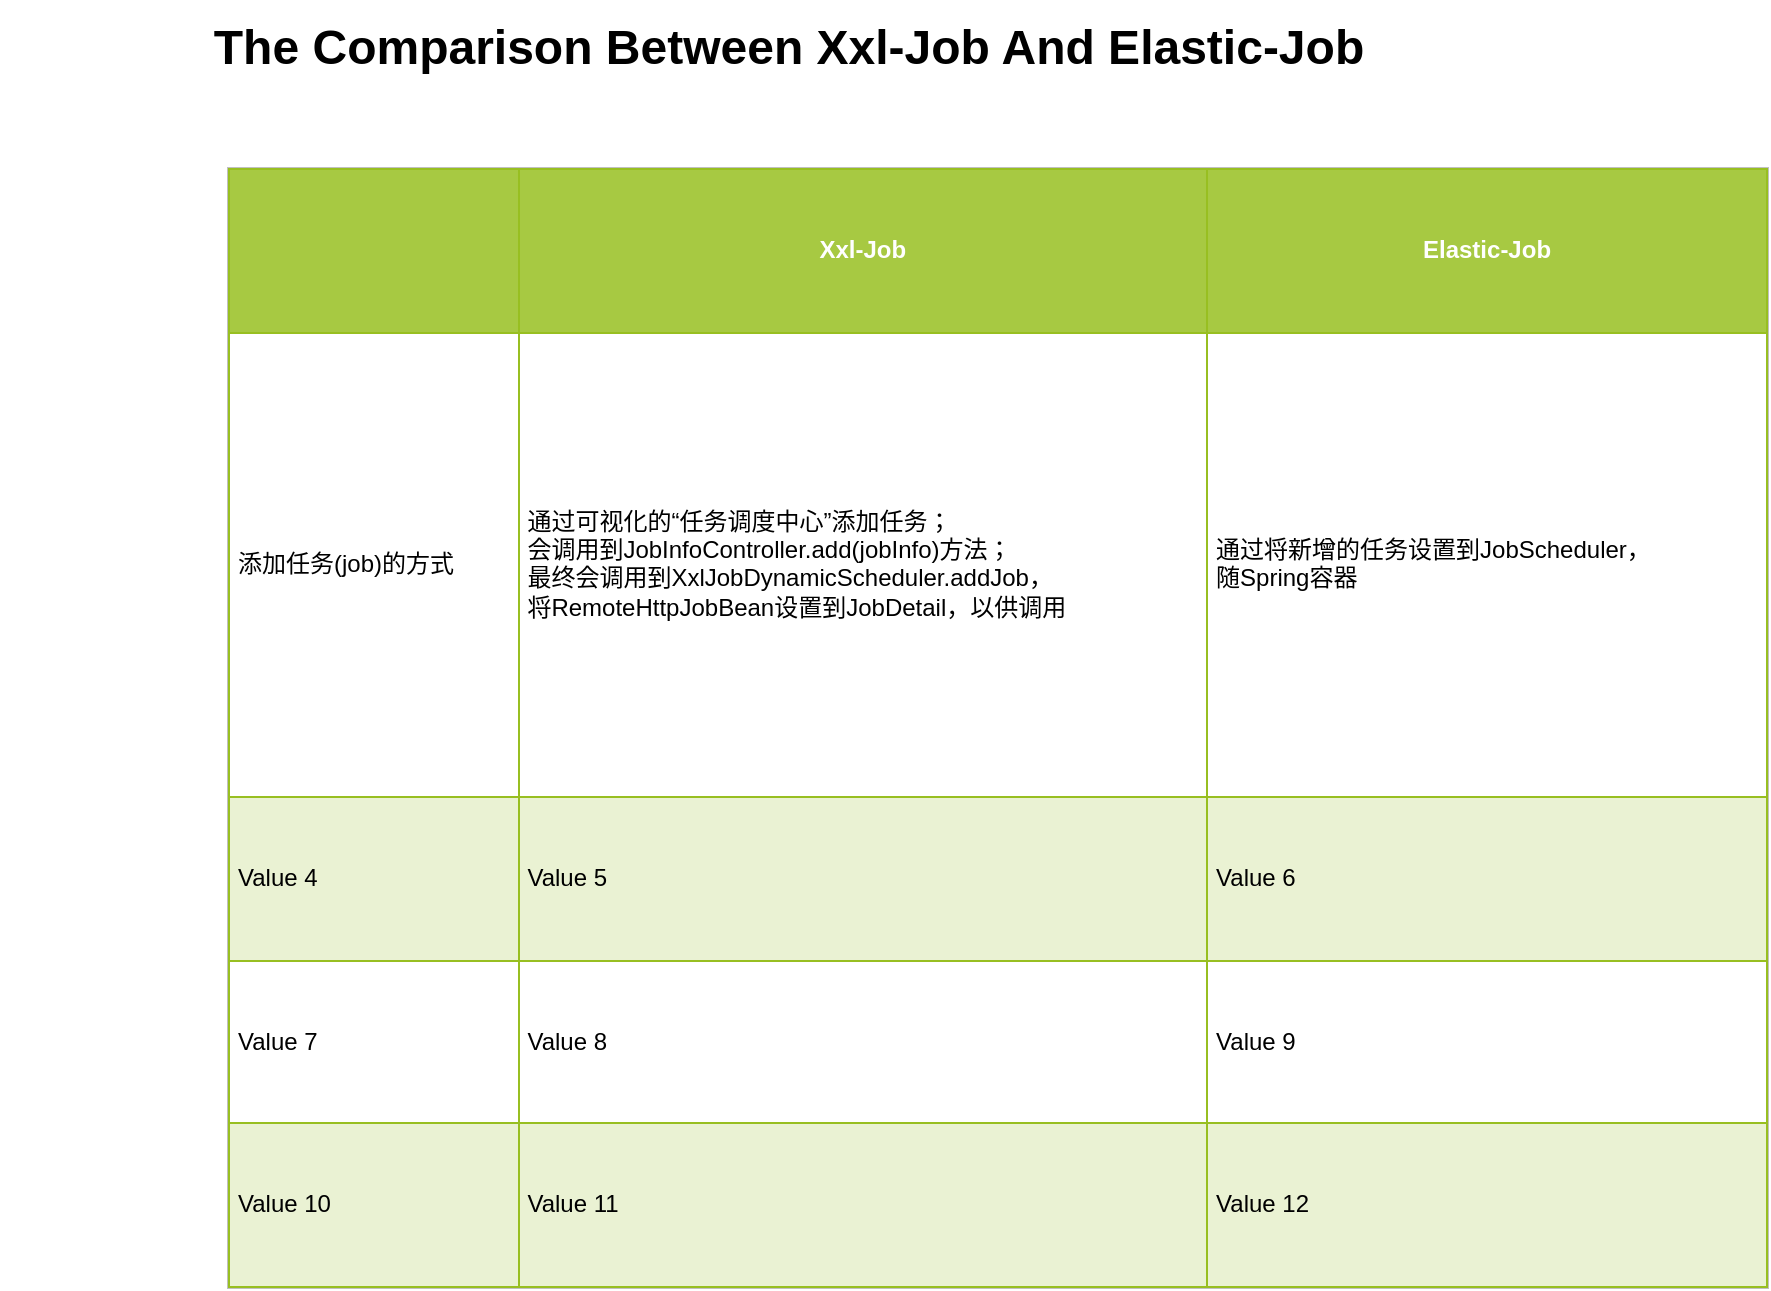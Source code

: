 <mxfile version="10.7.5" type="github"><diagram name="Page-1" id="bd83a815-5ea8-2e97-e5ec-87c9f400f2fa"><mxGraphModel dx="1663" dy="708" grid="1" gridSize="10" guides="1" tooltips="1" connect="1" arrows="1" fold="1" page="1" pageScale="1.5" pageWidth="1169" pageHeight="826" background="#ffffff" math="0" shadow="0"><root><mxCell id="0" style=";html=1;"/><mxCell id="1" style=";html=1;" parent="0"/><mxCell id="1516e18e63f93b96-3" value="The C&lt;span&gt;omparison Between Xxl-Job And Elastic-Job&lt;/span&gt;" style="text;strokeColor=none;fillColor=none;html=1;fontSize=24;fontStyle=1;verticalAlign=middle;align=center;rounded=0;shadow=1;" parent="1" vertex="1"><mxGeometry x="300" y="70" width="780" height="40" as="geometry"/></mxCell><mxCell id="aVJuLsUgOL85IlQQ9Hnr-1" value="&lt;table border=&quot;1&quot; width=&quot;100%&quot; cellpadding=&quot;4&quot; style=&quot;width: 100% ; height: 100% ; border-collapse: collapse&quot;&gt;&lt;tbody&gt;&lt;tr style=&quot;background-color: #a7c942 ; color: #ffffff ; border: 1px solid #98bf21&quot;&gt;&lt;th align=&quot;left&quot;&gt;&lt;br&gt;&lt;/th&gt;&lt;th align=&quot;left&quot; style=&quot;text-align: center&quot;&gt;Xxl-Job&lt;/th&gt;&lt;th align=&quot;left&quot; style=&quot;text-align: center&quot;&gt;Elastic-Job&lt;/th&gt;&lt;/tr&gt;&lt;tr style=&quot;border: 1px solid #98bf21&quot;&gt;&lt;td&gt;添加任务(job)的方式&lt;/td&gt;&lt;td&gt;通过可视化的“任务调度中心”添加任务；&lt;br&gt;会调用到JobInfoController.add(jobInfo)方法；&lt;br&gt;最终会调用到XxlJobDynamicScheduler.addJob，&lt;br&gt;将RemoteHttpJobBean设置到JobDetail，以供调用&lt;/td&gt;&lt;td&gt;通过将新增的任务设置到JobScheduler，&lt;br&gt;随Spring容器&lt;/td&gt;&lt;/tr&gt;&lt;tr style=&quot;background-color: #eaf2d3 ; border: 1px solid #98bf21&quot;&gt;&lt;td&gt;Value 4&lt;/td&gt;&lt;td&gt;Value 5&lt;/td&gt;&lt;td&gt;Value 6&lt;/td&gt;&lt;/tr&gt;&lt;tr style=&quot;border: 1px solid #98bf21&quot;&gt;&lt;td&gt;Value 7&lt;/td&gt;&lt;td&gt;Value 8&lt;/td&gt;&lt;td&gt;Value 9&lt;/td&gt;&lt;/tr&gt;&lt;tr style=&quot;background-color: #eaf2d3 ; border: 1px solid #98bf21&quot;&gt;&lt;td&gt;Value 10&lt;/td&gt;&lt;td&gt;Value 11&lt;/td&gt;&lt;td&gt;Value 12&lt;/td&gt;&lt;/tr&gt;&lt;/tbody&gt;&lt;/table&gt;" style="text;html=1;strokeColor=#c0c0c0;fillColor=#ffffff;overflow=fill;rounded=0;" vertex="1" parent="1"><mxGeometry x="410" y="150" width="770" height="560" as="geometry"/></mxCell></root></mxGraphModel></diagram></mxfile>
